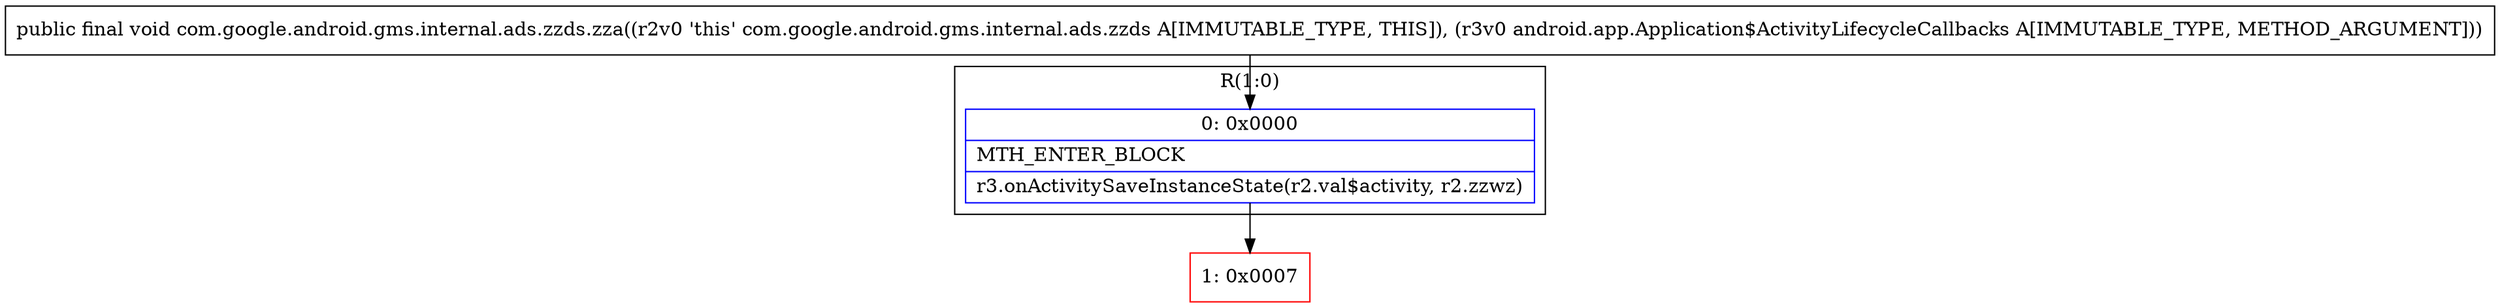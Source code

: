 digraph "CFG forcom.google.android.gms.internal.ads.zzds.zza(Landroid\/app\/Application$ActivityLifecycleCallbacks;)V" {
subgraph cluster_Region_1652131824 {
label = "R(1:0)";
node [shape=record,color=blue];
Node_0 [shape=record,label="{0\:\ 0x0000|MTH_ENTER_BLOCK\l|r3.onActivitySaveInstanceState(r2.val$activity, r2.zzwz)\l}"];
}
Node_1 [shape=record,color=red,label="{1\:\ 0x0007}"];
MethodNode[shape=record,label="{public final void com.google.android.gms.internal.ads.zzds.zza((r2v0 'this' com.google.android.gms.internal.ads.zzds A[IMMUTABLE_TYPE, THIS]), (r3v0 android.app.Application$ActivityLifecycleCallbacks A[IMMUTABLE_TYPE, METHOD_ARGUMENT])) }"];
MethodNode -> Node_0;
Node_0 -> Node_1;
}

